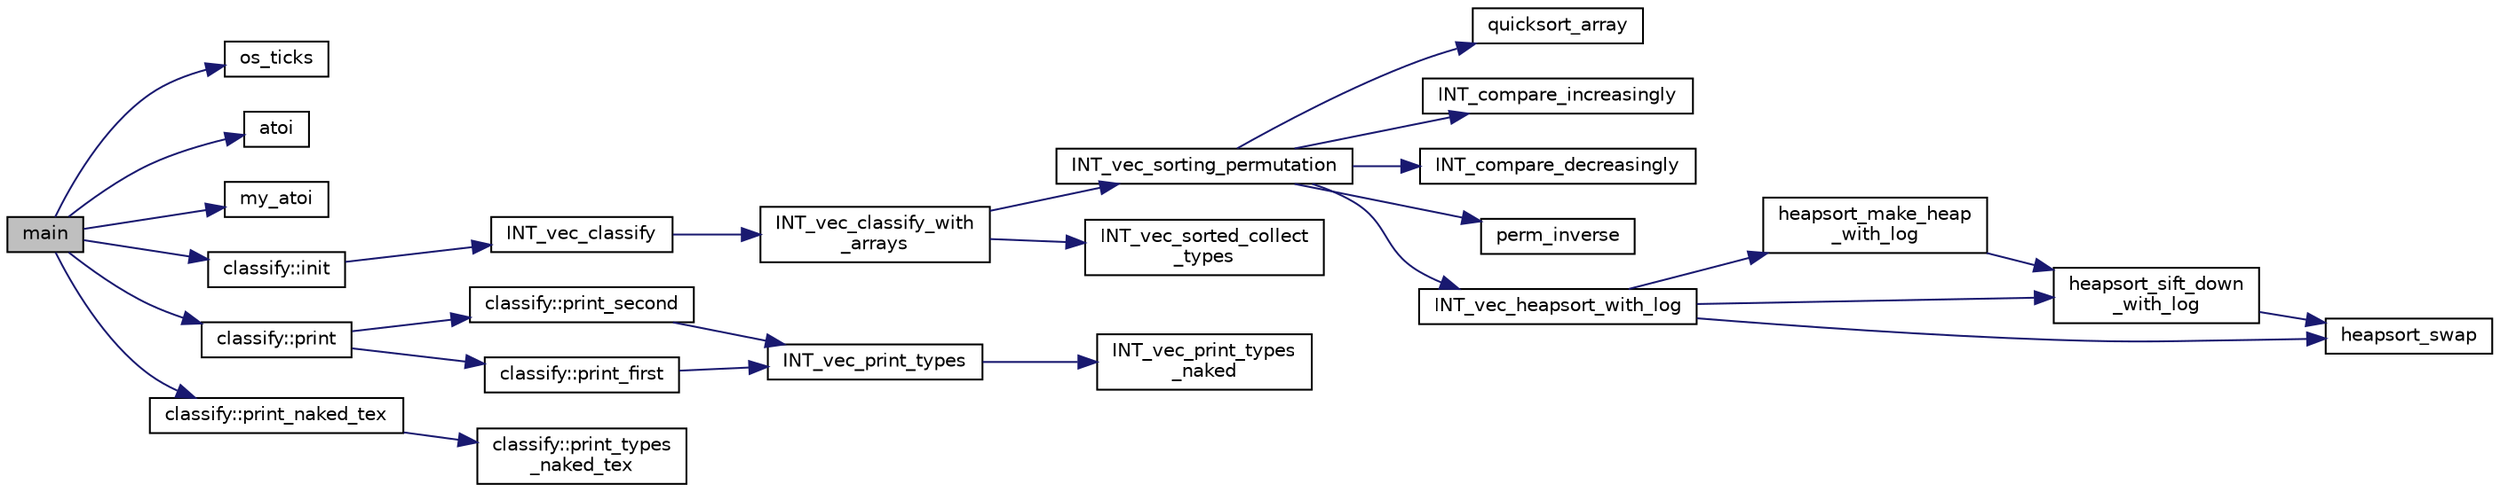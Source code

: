 digraph "main"
{
  edge [fontname="Helvetica",fontsize="10",labelfontname="Helvetica",labelfontsize="10"];
  node [fontname="Helvetica",fontsize="10",shape=record];
  rankdir="LR";
  Node0 [label="main",height=0.2,width=0.4,color="black", fillcolor="grey75", style="filled", fontcolor="black"];
  Node0 -> Node1 [color="midnightblue",fontsize="10",style="solid",fontname="Helvetica"];
  Node1 [label="os_ticks",height=0.2,width=0.4,color="black", fillcolor="white", style="filled",URL="$d5/db4/io__and__os_8h.html#a3da6d2b09e35d569adb7101dffcb5224"];
  Node0 -> Node2 [color="midnightblue",fontsize="10",style="solid",fontname="Helvetica"];
  Node2 [label="atoi",height=0.2,width=0.4,color="black", fillcolor="white", style="filled",URL="$d9/d60/discreta_8h.html#ad0ac71cbcb495289e474437d6b7d7fac"];
  Node0 -> Node3 [color="midnightblue",fontsize="10",style="solid",fontname="Helvetica"];
  Node3 [label="my_atoi",height=0.2,width=0.4,color="black", fillcolor="white", style="filled",URL="$d5/de2/foundations_2data__structures_2data__structures_8h.html#a1ca6279102ce52b89b955c6470bb7a3c"];
  Node0 -> Node4 [color="midnightblue",fontsize="10",style="solid",fontname="Helvetica"];
  Node4 [label="classify::init",height=0.2,width=0.4,color="black", fillcolor="white", style="filled",URL="$d9/d43/classclassify.html#afc24c64267d646d1f83ea39a7c66bde3"];
  Node4 -> Node5 [color="midnightblue",fontsize="10",style="solid",fontname="Helvetica"];
  Node5 [label="INT_vec_classify",height=0.2,width=0.4,color="black", fillcolor="white", style="filled",URL="$d5/de2/foundations_2data__structures_2data__structures_8h.html#ad4176bee048e4f036f8b9d6dd986e0f9"];
  Node5 -> Node6 [color="midnightblue",fontsize="10",style="solid",fontname="Helvetica"];
  Node6 [label="INT_vec_classify_with\l_arrays",height=0.2,width=0.4,color="black", fillcolor="white", style="filled",URL="$d4/dd7/sorting_8_c.html#a1b3700c1d369b8a37593a1c2f31cc9d7"];
  Node6 -> Node7 [color="midnightblue",fontsize="10",style="solid",fontname="Helvetica"];
  Node7 [label="INT_vec_sorting_permutation",height=0.2,width=0.4,color="black", fillcolor="white", style="filled",URL="$d4/dd7/sorting_8_c.html#a10768733e01e8c9ded3c886e6ddb671e"];
  Node7 -> Node8 [color="midnightblue",fontsize="10",style="solid",fontname="Helvetica"];
  Node8 [label="quicksort_array",height=0.2,width=0.4,color="black", fillcolor="white", style="filled",URL="$d4/dd7/sorting_8_c.html#a660db9b0f6bc8a01353f32f3e02638f6"];
  Node7 -> Node9 [color="midnightblue",fontsize="10",style="solid",fontname="Helvetica"];
  Node9 [label="INT_compare_increasingly",height=0.2,width=0.4,color="black", fillcolor="white", style="filled",URL="$d4/dd7/sorting_8_c.html#a53c48a8669e34ab2171690080d493f31"];
  Node7 -> Node10 [color="midnightblue",fontsize="10",style="solid",fontname="Helvetica"];
  Node10 [label="INT_compare_decreasingly",height=0.2,width=0.4,color="black", fillcolor="white", style="filled",URL="$d4/dd7/sorting_8_c.html#a41cf7fa2b53a8f12d60971a71ba96a66"];
  Node7 -> Node11 [color="midnightblue",fontsize="10",style="solid",fontname="Helvetica"];
  Node11 [label="perm_inverse",height=0.2,width=0.4,color="black", fillcolor="white", style="filled",URL="$d2/d7c/combinatorics_8_c.html#ab7f02d1e2e257e1118eae354ab16d447"];
  Node7 -> Node12 [color="midnightblue",fontsize="10",style="solid",fontname="Helvetica"];
  Node12 [label="INT_vec_heapsort_with_log",height=0.2,width=0.4,color="black", fillcolor="white", style="filled",URL="$d4/dd7/sorting_8_c.html#a9d838c341cd204ed79499960a8ed393d"];
  Node12 -> Node13 [color="midnightblue",fontsize="10",style="solid",fontname="Helvetica"];
  Node13 [label="heapsort_make_heap\l_with_log",height=0.2,width=0.4,color="black", fillcolor="white", style="filled",URL="$d4/dd7/sorting_8_c.html#a100d0747647500480fe5dc76ff98cee5"];
  Node13 -> Node14 [color="midnightblue",fontsize="10",style="solid",fontname="Helvetica"];
  Node14 [label="heapsort_sift_down\l_with_log",height=0.2,width=0.4,color="black", fillcolor="white", style="filled",URL="$d4/dd7/sorting_8_c.html#ac7af225fae479a93d6957f79734ba2a6"];
  Node14 -> Node15 [color="midnightblue",fontsize="10",style="solid",fontname="Helvetica"];
  Node15 [label="heapsort_swap",height=0.2,width=0.4,color="black", fillcolor="white", style="filled",URL="$d4/dd7/sorting_8_c.html#a8f048362e6065297b19b6975bcbbfcc6"];
  Node12 -> Node15 [color="midnightblue",fontsize="10",style="solid",fontname="Helvetica"];
  Node12 -> Node14 [color="midnightblue",fontsize="10",style="solid",fontname="Helvetica"];
  Node6 -> Node16 [color="midnightblue",fontsize="10",style="solid",fontname="Helvetica"];
  Node16 [label="INT_vec_sorted_collect\l_types",height=0.2,width=0.4,color="black", fillcolor="white", style="filled",URL="$d4/dd7/sorting_8_c.html#ad0b54ef8fcaf7cce5577c97d1edbf1f5"];
  Node0 -> Node17 [color="midnightblue",fontsize="10",style="solid",fontname="Helvetica"];
  Node17 [label="classify::print",height=0.2,width=0.4,color="black", fillcolor="white", style="filled",URL="$d9/d43/classclassify.html#a56d1941250d46f68a41566aac4331bc1"];
  Node17 -> Node18 [color="midnightblue",fontsize="10",style="solid",fontname="Helvetica"];
  Node18 [label="classify::print_second",height=0.2,width=0.4,color="black", fillcolor="white", style="filled",URL="$d9/d43/classclassify.html#aec34d8d2847195bb8439d726211fee00"];
  Node18 -> Node19 [color="midnightblue",fontsize="10",style="solid",fontname="Helvetica"];
  Node19 [label="INT_vec_print_types",height=0.2,width=0.4,color="black", fillcolor="white", style="filled",URL="$d5/de2/foundations_2data__structures_2data__structures_8h.html#a6221e1e733ab938c9bd30f5f829efa6b"];
  Node19 -> Node20 [color="midnightblue",fontsize="10",style="solid",fontname="Helvetica"];
  Node20 [label="INT_vec_print_types\l_naked",height=0.2,width=0.4,color="black", fillcolor="white", style="filled",URL="$d4/dd7/sorting_8_c.html#a912803fbc27f21eb925239bd9e2646c5"];
  Node17 -> Node21 [color="midnightblue",fontsize="10",style="solid",fontname="Helvetica"];
  Node21 [label="classify::print_first",height=0.2,width=0.4,color="black", fillcolor="white", style="filled",URL="$d9/d43/classclassify.html#aaedd26ac3ddbd0099743eb4b47a8949e"];
  Node21 -> Node19 [color="midnightblue",fontsize="10",style="solid",fontname="Helvetica"];
  Node0 -> Node22 [color="midnightblue",fontsize="10",style="solid",fontname="Helvetica"];
  Node22 [label="classify::print_naked_tex",height=0.2,width=0.4,color="black", fillcolor="white", style="filled",URL="$d9/d43/classclassify.html#ad01a54dbdaa22d7a7c8e952850dcc3be"];
  Node22 -> Node23 [color="midnightblue",fontsize="10",style="solid",fontname="Helvetica"];
  Node23 [label="classify::print_types\l_naked_tex",height=0.2,width=0.4,color="black", fillcolor="white", style="filled",URL="$d9/d43/classclassify.html#a36a3de15470d458d85e524ef94e8a826"];
}

